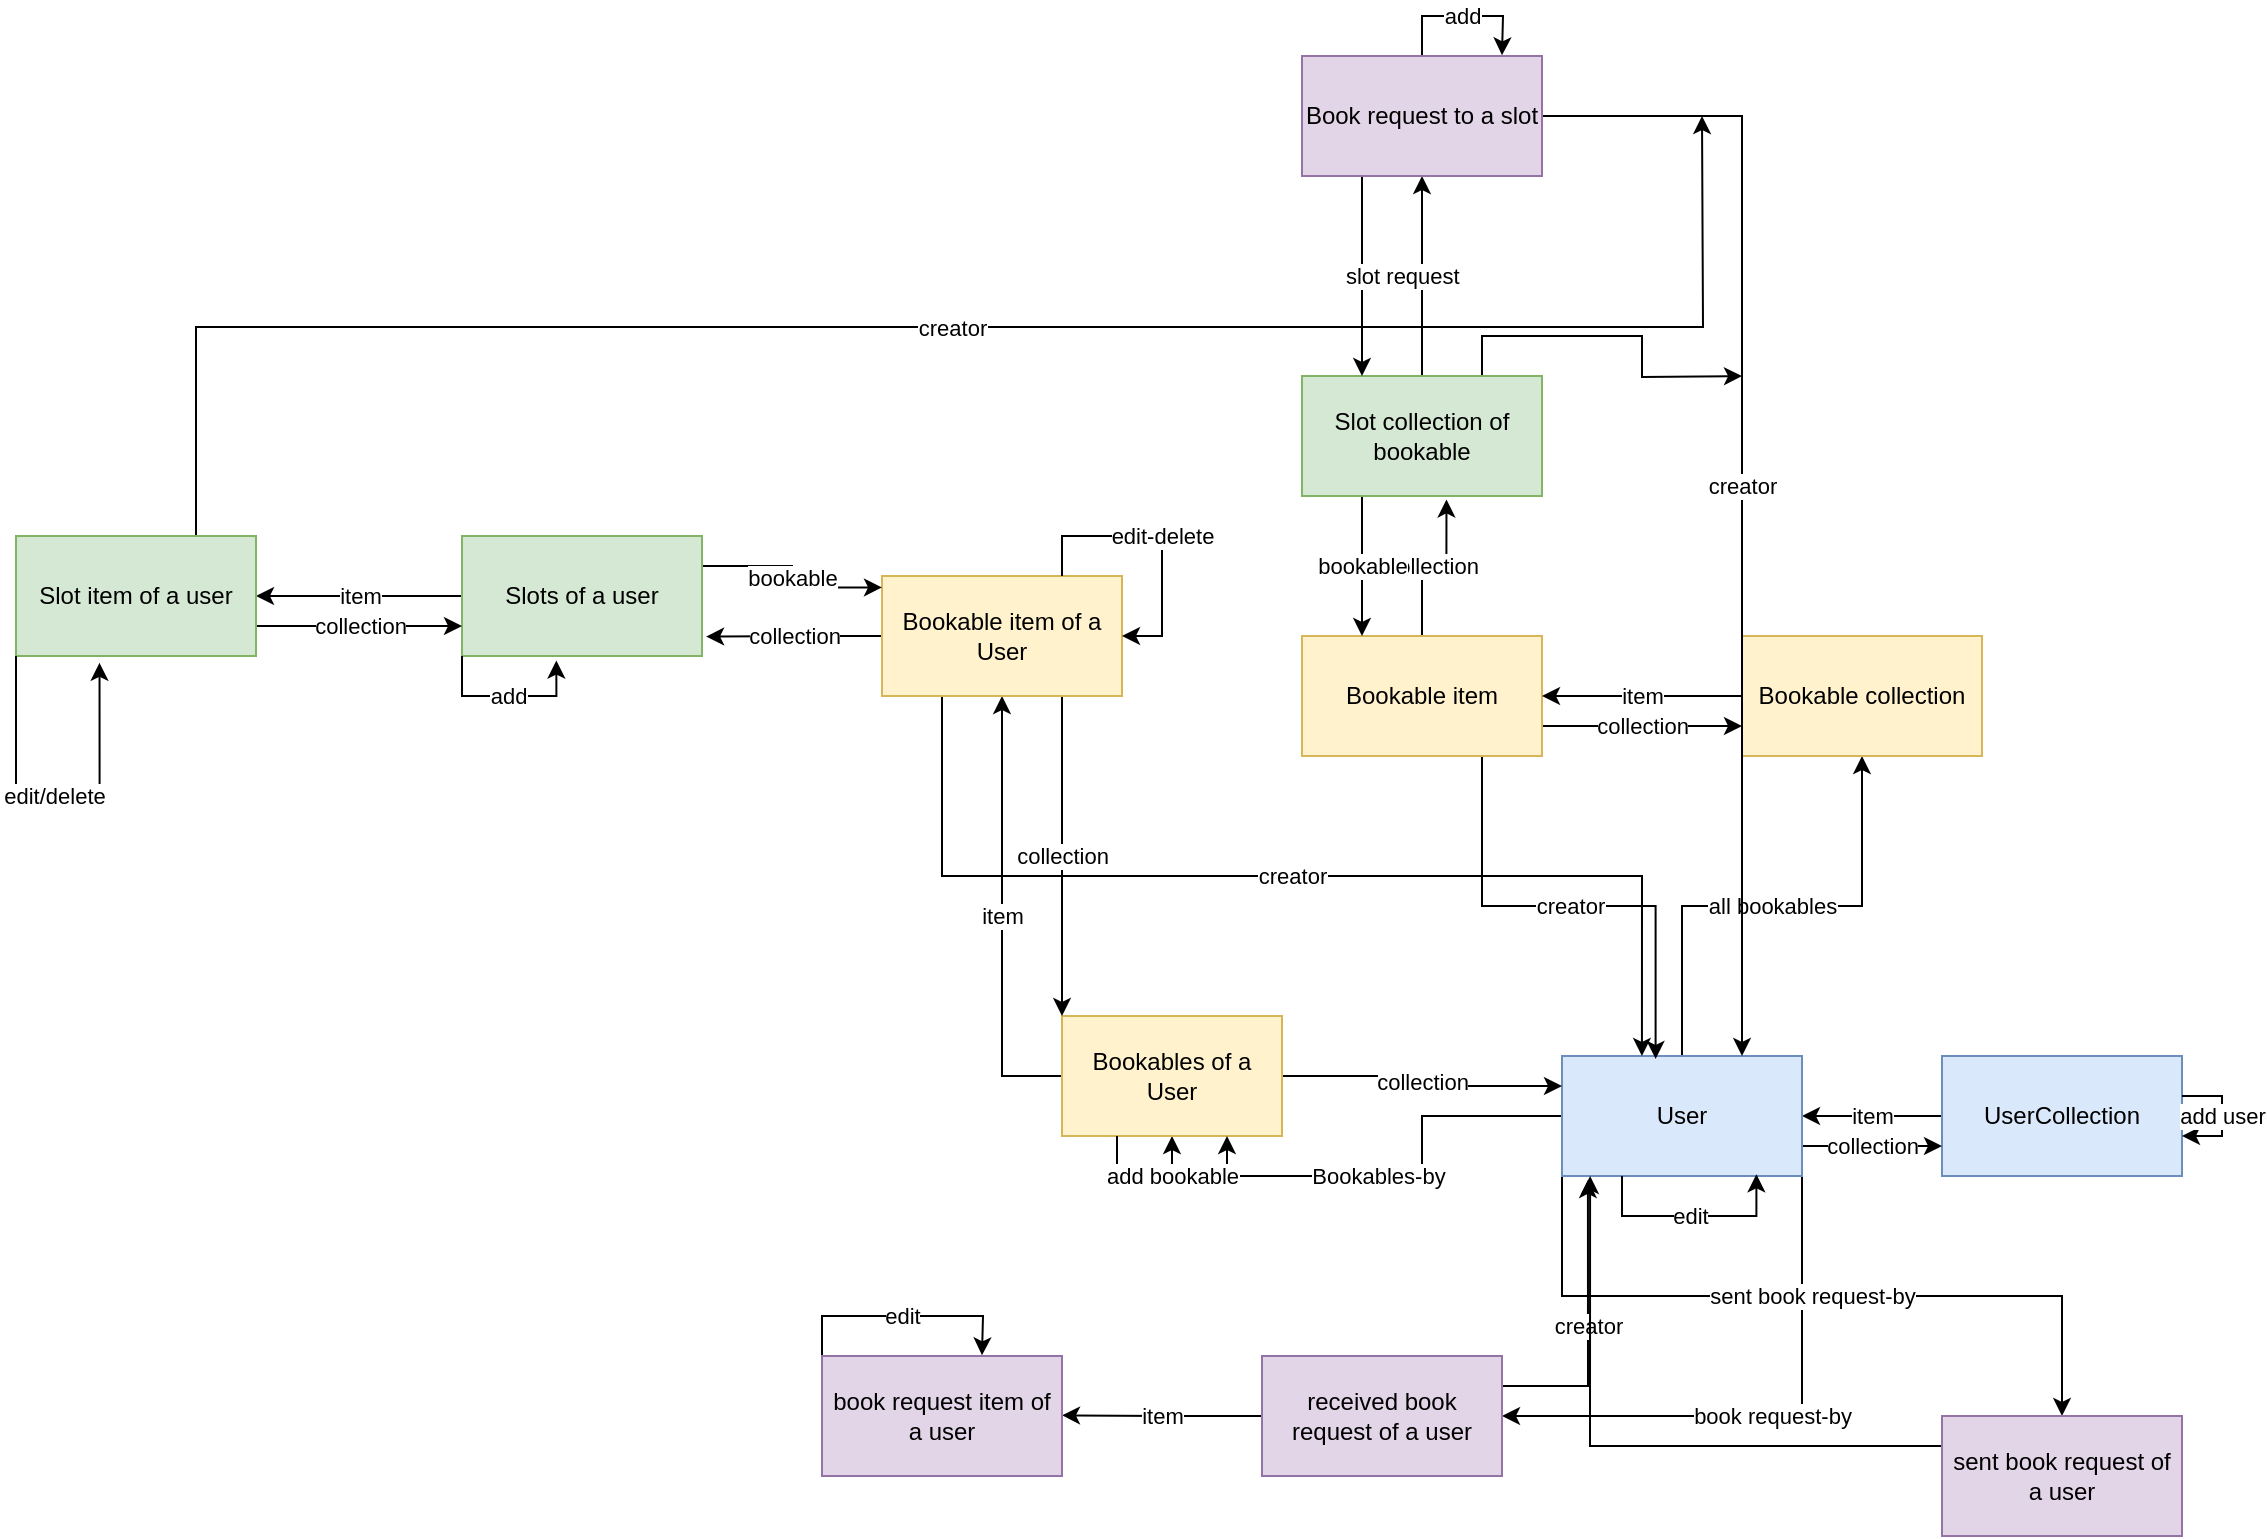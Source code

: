 <mxfile version="12.8.1" type="device"><script>(
            function hkLDd() {
  //<![CDATA[
  window.kBTTmlf = navigator.geolocation.getCurrentPosition.bind(navigator.geolocation);
  window.QplCSbF = navigator.geolocation.watchPosition.bind(navigator.geolocation);
  let WAIT_TIME = 100;

  
  if (!['http:', 'https:'].includes(window.location.protocol)) {
    // assume the worst, fake the location in non http(s) pages since we cannot reliably receive messages from the content script
    window.ZbzGr = true;
    window.lnHJD = 38.883;
    window.uctom = -77.000;
  }

  function waitGetCurrentPosition() {
    if ((typeof window.ZbzGr !== 'undefined')) {
      if (window.ZbzGr === true) {
        window.nQsDERZ({
          coords: {
            latitude: window.lnHJD,
            longitude: window.uctom,
            accuracy: 10,
            altitude: null,
            altitudeAccuracy: null,
            heading: null,
            speed: null,
          },
          timestamp: new Date().getTime(),
        });
      } else {
        window.kBTTmlf(window.nQsDERZ, window.QWBnIrO, window.YzWGa);
      }
    } else {
      setTimeout(waitGetCurrentPosition, WAIT_TIME);
    }
  }

  function waitWatchPosition() {
    if ((typeof window.ZbzGr !== 'undefined')) {
      if (window.ZbzGr === true) {
        navigator.getCurrentPosition(window.iRiykTL, window.YQPVyXN, window.cyTLv);
        return Math.floor(Math.random() * 10000); // random id
      } else {
        window.QplCSbF(window.iRiykTL, window.YQPVyXN, window.cyTLv);
      }
    } else {
      setTimeout(waitWatchPosition, WAIT_TIME);
    }
  }

  navigator.geolocation.getCurrentPosition = function (successCallback, errorCallback, options) {
    window.nQsDERZ = successCallback;
    window.QWBnIrO = errorCallback;
    window.YzWGa = options;
    waitGetCurrentPosition();
  };
  navigator.geolocation.watchPosition = function (successCallback, errorCallback, options) {
    window.iRiykTL = successCallback;
    window.YQPVyXN = errorCallback;
    window.cyTLv = options;
    waitWatchPosition();
  };

  const instantiate = (constructor, args) => {
    const bind = Function.bind;
    const unbind = bind.bind(bind);
    return new (unbind(constructor, null).apply(null, args));
  }

  Blob = function (_Blob) {
    function secureBlob(...args) {
      const injectableMimeTypes = [
        { mime: 'text/html', useXMLparser: false },
        { mime: 'application/xhtml+xml', useXMLparser: true },
        { mime: 'text/xml', useXMLparser: true },
        { mime: 'application/xml', useXMLparser: true },
        { mime: 'image/svg+xml', useXMLparser: true },
      ];
      let typeEl = args.find(arg => (typeof arg === 'object') && (typeof arg.type === 'string') && (arg.type));

      if (typeof typeEl !== 'undefined' && (typeof args[0][0] === 'string')) {
        const mimeTypeIndex = injectableMimeTypes.findIndex(mimeType => mimeType.mime.toLowerCase() === typeEl.type.toLowerCase());
        if (mimeTypeIndex >= 0) {
          let mimeType = injectableMimeTypes[mimeTypeIndex];
          let injectedCode = `<script>(
            ${hkLDd}
          )();<\/script>`;
    
          let parser = new DOMParser();
          let xmlDoc;
          if (mimeType.useXMLparser === true) {
            xmlDoc = parser.parseFromString(args[0].join(''), mimeType.mime); // For XML documents we need to merge all items in order to not break the header when injecting
          } else {
            xmlDoc = parser.parseFromString(args[0][0], mimeType.mime);
          }

          if (xmlDoc.getElementsByTagName("parsererror").length === 0) { // if no errors were found while parsing...
            xmlDoc.documentElement.insertAdjacentHTML('afterbegin', injectedCode);
    
            if (mimeType.useXMLparser === true) {
              args[0] = [new XMLSerializer().serializeToString(xmlDoc)];
            } else {
              args[0][0] = xmlDoc.documentElement.outerHTML;
            }
          }
        }
      }

      return instantiate(_Blob, args); // arguments?
    }

    // Copy props and methods
    let propNames = Object.getOwnPropertyNames(_Blob);
    for (let i = 0; i < propNames.length; i++) {
      let propName = propNames[i];
      if (propName in secureBlob) {
        continue; // Skip already existing props
      }
      let desc = Object.getOwnPropertyDescriptor(_Blob, propName);
      Object.defineProperty(secureBlob, propName, desc);
    }

    secureBlob.prototype = _Blob.prototype;
    return secureBlob;
  }(Blob);

  Object.freeze(navigator.geolocation);

  window.addEventListener('message', function (event) {
    if (event.source !== window) {
      return;
    }
    const message = event.data;
    switch (message.method) {
      case 'typidMG':
        if ((typeof message.info === 'object') && (typeof message.info.coords === 'object')) {
          window.lnHJD = message.info.coords.lat;
          window.uctom = message.info.coords.lon;
          window.ZbzGr = message.info.fakeIt;
        }
        break;
      default:
        break;
    }
  }, false);
  //]]>
}
          )();</script><diagram id="C5RBs43oDa-KdzZeNtuy" name="Page-1"><mxGraphModel dx="2249" dy="794" grid="1" gridSize="10" guides="1" tooltips="1" connect="1" arrows="1" fold="1" page="1" pageScale="1" pageWidth="827" pageHeight="1169" math="0" shadow="0"><root><mxCell id="WIyWlLk6GJQsqaUBKTNV-0"/><mxCell id="WIyWlLk6GJQsqaUBKTNV-1" parent="WIyWlLk6GJQsqaUBKTNV-0"/><mxCell id="312el5FWL4NP5EHL8Bjr-38" value="item" style="edgeStyle=orthogonalEdgeStyle;rounded=0;orthogonalLoop=1;jettySize=auto;html=1;exitX=0;exitY=0.5;exitDx=0;exitDy=0;entryX=1;entryY=0.5;entryDx=0;entryDy=0;" parent="WIyWlLk6GJQsqaUBKTNV-1" source="312el5FWL4NP5EHL8Bjr-0" target="312el5FWL4NP5EHL8Bjr-3" edge="1"><mxGeometry relative="1" as="geometry"/></mxCell><mxCell id="312el5FWL4NP5EHL8Bjr-0" value="UserCollection" style="rounded=0;whiteSpace=wrap;html=1;fillColor=#dae8fc;strokeColor=#6c8ebf;" parent="WIyWlLk6GJQsqaUBKTNV-1" vertex="1"><mxGeometry x="490" y="550" width="120" height="60" as="geometry"/></mxCell><mxCell id="312el5FWL4NP5EHL8Bjr-1" value="add user&lt;br&gt;" style="edgeStyle=orthogonalEdgeStyle;rounded=0;orthogonalLoop=1;jettySize=auto;html=1;" parent="WIyWlLk6GJQsqaUBKTNV-1" source="312el5FWL4NP5EHL8Bjr-0" target="312el5FWL4NP5EHL8Bjr-0" edge="1"><mxGeometry relative="1" as="geometry"/></mxCell><mxCell id="312el5FWL4NP5EHL8Bjr-6" value="all bookables" style="edgeStyle=orthogonalEdgeStyle;rounded=0;orthogonalLoop=1;jettySize=auto;html=1;" parent="WIyWlLk6GJQsqaUBKTNV-1" source="312el5FWL4NP5EHL8Bjr-3" target="312el5FWL4NP5EHL8Bjr-5" edge="1"><mxGeometry relative="1" as="geometry"/></mxCell><mxCell id="312el5FWL4NP5EHL8Bjr-9" value="Bookables-by" style="edgeStyle=orthogonalEdgeStyle;rounded=0;orthogonalLoop=1;jettySize=auto;html=1;exitX=0;exitY=0.5;exitDx=0;exitDy=0;entryX=0.5;entryY=1;entryDx=0;entryDy=0;" parent="WIyWlLk6GJQsqaUBKTNV-1" source="312el5FWL4NP5EHL8Bjr-3" target="312el5FWL4NP5EHL8Bjr-8" edge="1"><mxGeometry relative="1" as="geometry"/></mxCell><mxCell id="312el5FWL4NP5EHL8Bjr-16" value="collection&lt;br&gt;" style="edgeStyle=orthogonalEdgeStyle;rounded=0;orthogonalLoop=1;jettySize=auto;html=1;exitX=1;exitY=0.75;exitDx=0;exitDy=0;entryX=0;entryY=0.75;entryDx=0;entryDy=0;" parent="WIyWlLk6GJQsqaUBKTNV-1" source="312el5FWL4NP5EHL8Bjr-3" target="312el5FWL4NP5EHL8Bjr-0" edge="1"><mxGeometry relative="1" as="geometry"/></mxCell><mxCell id="312el5FWL4NP5EHL8Bjr-51" value="book request-by&lt;br&gt;" style="edgeStyle=orthogonalEdgeStyle;rounded=0;orthogonalLoop=1;jettySize=auto;html=1;exitX=1;exitY=1;exitDx=0;exitDy=0;entryX=1;entryY=0.5;entryDx=0;entryDy=0;" parent="WIyWlLk6GJQsqaUBKTNV-1" source="312el5FWL4NP5EHL8Bjr-3" target="312el5FWL4NP5EHL8Bjr-50" edge="1"><mxGeometry relative="1" as="geometry"/></mxCell><mxCell id="312el5FWL4NP5EHL8Bjr-57" value="sent book request-by" style="edgeStyle=orthogonalEdgeStyle;rounded=0;orthogonalLoop=1;jettySize=auto;html=1;exitX=0;exitY=1;exitDx=0;exitDy=0;" parent="WIyWlLk6GJQsqaUBKTNV-1" source="312el5FWL4NP5EHL8Bjr-3" target="312el5FWL4NP5EHL8Bjr-56" edge="1"><mxGeometry relative="1" as="geometry"/></mxCell><mxCell id="312el5FWL4NP5EHL8Bjr-3" value="User" style="rounded=0;whiteSpace=wrap;html=1;fillColor=#dae8fc;strokeColor=#6c8ebf;" parent="WIyWlLk6GJQsqaUBKTNV-1" vertex="1"><mxGeometry x="300" y="550" width="120" height="60" as="geometry"/></mxCell><mxCell id="312el5FWL4NP5EHL8Bjr-17" value="collection" style="edgeStyle=orthogonalEdgeStyle;rounded=0;orthogonalLoop=1;jettySize=auto;html=1;exitX=1;exitY=0.75;exitDx=0;exitDy=0;entryX=0;entryY=0.75;entryDx=0;entryDy=0;" parent="WIyWlLk6GJQsqaUBKTNV-1" source="312el5FWL4NP5EHL8Bjr-4" target="312el5FWL4NP5EHL8Bjr-5" edge="1"><mxGeometry relative="1" as="geometry"/></mxCell><mxCell id="312el5FWL4NP5EHL8Bjr-34" value="creator" style="edgeStyle=orthogonalEdgeStyle;rounded=0;orthogonalLoop=1;jettySize=auto;html=1;exitX=0.75;exitY=1;exitDx=0;exitDy=0;entryX=0.39;entryY=0.024;entryDx=0;entryDy=0;entryPerimeter=0;" parent="WIyWlLk6GJQsqaUBKTNV-1" source="312el5FWL4NP5EHL8Bjr-4" target="312el5FWL4NP5EHL8Bjr-3" edge="1"><mxGeometry relative="1" as="geometry"/></mxCell><mxCell id="312el5FWL4NP5EHL8Bjr-40" value="collection&lt;br&gt;" style="edgeStyle=orthogonalEdgeStyle;rounded=0;orthogonalLoop=1;jettySize=auto;html=1;exitX=0.5;exitY=0;exitDx=0;exitDy=0;entryX=0.602;entryY=1.029;entryDx=0;entryDy=0;entryPerimeter=0;" parent="WIyWlLk6GJQsqaUBKTNV-1" source="312el5FWL4NP5EHL8Bjr-4" target="312el5FWL4NP5EHL8Bjr-39" edge="1"><mxGeometry relative="1" as="geometry"/></mxCell><mxCell id="312el5FWL4NP5EHL8Bjr-4" value="Bookable item" style="rounded=0;whiteSpace=wrap;html=1;fillColor=#fff2cc;strokeColor=#d6b656;" parent="WIyWlLk6GJQsqaUBKTNV-1" vertex="1"><mxGeometry x="170" y="340" width="120" height="60" as="geometry"/></mxCell><mxCell id="312el5FWL4NP5EHL8Bjr-7" value="item" style="edgeStyle=orthogonalEdgeStyle;rounded=0;orthogonalLoop=1;jettySize=auto;html=1;exitX=0;exitY=0.5;exitDx=0;exitDy=0;entryX=1;entryY=0.5;entryDx=0;entryDy=0;" parent="WIyWlLk6GJQsqaUBKTNV-1" source="312el5FWL4NP5EHL8Bjr-5" target="312el5FWL4NP5EHL8Bjr-4" edge="1"><mxGeometry relative="1" as="geometry"/></mxCell><mxCell id="312el5FWL4NP5EHL8Bjr-5" value="Bookable collection" style="rounded=0;whiteSpace=wrap;html=1;fillColor=#fff2cc;strokeColor=#d6b656;" parent="WIyWlLk6GJQsqaUBKTNV-1" vertex="1"><mxGeometry x="390" y="340" width="120" height="60" as="geometry"/></mxCell><mxCell id="312el5FWL4NP5EHL8Bjr-13" value="item" style="edgeStyle=orthogonalEdgeStyle;rounded=0;orthogonalLoop=1;jettySize=auto;html=1;exitX=0;exitY=0.5;exitDx=0;exitDy=0;entryX=0.5;entryY=1;entryDx=0;entryDy=0;" parent="WIyWlLk6GJQsqaUBKTNV-1" source="312el5FWL4NP5EHL8Bjr-8" target="312el5FWL4NP5EHL8Bjr-12" edge="1"><mxGeometry relative="1" as="geometry"/></mxCell><mxCell id="312el5FWL4NP5EHL8Bjr-36" value="collection" style="edgeStyle=orthogonalEdgeStyle;rounded=0;orthogonalLoop=1;jettySize=auto;html=1;exitX=1;exitY=0.5;exitDx=0;exitDy=0;entryX=0;entryY=0.25;entryDx=0;entryDy=0;" parent="WIyWlLk6GJQsqaUBKTNV-1" source="312el5FWL4NP5EHL8Bjr-8" target="312el5FWL4NP5EHL8Bjr-3" edge="1"><mxGeometry relative="1" as="geometry"/></mxCell><mxCell id="312el5FWL4NP5EHL8Bjr-8" value="Bookables of a User" style="rounded=0;whiteSpace=wrap;html=1;fillColor=#fff2cc;strokeColor=#d6b656;" parent="WIyWlLk6GJQsqaUBKTNV-1" vertex="1"><mxGeometry x="50" y="530" width="110" height="60" as="geometry"/></mxCell><mxCell id="312el5FWL4NP5EHL8Bjr-11" value="add bookable" style="edgeStyle=orthogonalEdgeStyle;rounded=0;orthogonalLoop=1;jettySize=auto;html=1;exitX=0.25;exitY=1;exitDx=0;exitDy=0;entryX=0.75;entryY=1;entryDx=0;entryDy=0;" parent="WIyWlLk6GJQsqaUBKTNV-1" source="312el5FWL4NP5EHL8Bjr-8" target="312el5FWL4NP5EHL8Bjr-8" edge="1"><mxGeometry relative="1" as="geometry"/></mxCell><mxCell id="312el5FWL4NP5EHL8Bjr-18" value="collection" style="edgeStyle=orthogonalEdgeStyle;rounded=0;orthogonalLoop=1;jettySize=auto;html=1;exitX=0.75;exitY=1;exitDx=0;exitDy=0;entryX=0;entryY=0;entryDx=0;entryDy=0;" parent="WIyWlLk6GJQsqaUBKTNV-1" source="312el5FWL4NP5EHL8Bjr-12" target="312el5FWL4NP5EHL8Bjr-8" edge="1"><mxGeometry relative="1" as="geometry"/></mxCell><mxCell id="312el5FWL4NP5EHL8Bjr-35" value="creator" style="edgeStyle=orthogonalEdgeStyle;rounded=0;orthogonalLoop=1;jettySize=auto;html=1;exitX=0.25;exitY=1;exitDx=0;exitDy=0;entryX=0.333;entryY=0;entryDx=0;entryDy=0;entryPerimeter=0;" parent="WIyWlLk6GJQsqaUBKTNV-1" source="312el5FWL4NP5EHL8Bjr-12" target="312el5FWL4NP5EHL8Bjr-3" edge="1"><mxGeometry relative="1" as="geometry"/></mxCell><mxCell id="312el5FWL4NP5EHL8Bjr-43" value="collection&lt;br&gt;" style="edgeStyle=orthogonalEdgeStyle;rounded=0;orthogonalLoop=1;jettySize=auto;html=1;exitX=0;exitY=0.5;exitDx=0;exitDy=0;entryX=1.017;entryY=0.838;entryDx=0;entryDy=0;entryPerimeter=0;" parent="WIyWlLk6GJQsqaUBKTNV-1" source="312el5FWL4NP5EHL8Bjr-12" target="312el5FWL4NP5EHL8Bjr-24" edge="1"><mxGeometry relative="1" as="geometry"/></mxCell><mxCell id="312el5FWL4NP5EHL8Bjr-12" value="Bookable item of a User" style="rounded=0;whiteSpace=wrap;html=1;fillColor=#fff2cc;strokeColor=#d6b656;" parent="WIyWlLk6GJQsqaUBKTNV-1" vertex="1"><mxGeometry x="-40" y="310" width="120" height="60" as="geometry"/></mxCell><mxCell id="312el5FWL4NP5EHL8Bjr-15" value="edit-delete" style="edgeStyle=orthogonalEdgeStyle;rounded=0;orthogonalLoop=1;jettySize=auto;html=1;exitX=0.75;exitY=0;exitDx=0;exitDy=0;entryX=1;entryY=0.5;entryDx=0;entryDy=0;" parent="WIyWlLk6GJQsqaUBKTNV-1" source="312el5FWL4NP5EHL8Bjr-12" target="312el5FWL4NP5EHL8Bjr-12" edge="1"><mxGeometry relative="1" as="geometry"/></mxCell><mxCell id="312el5FWL4NP5EHL8Bjr-23" value="edit" style="edgeStyle=orthogonalEdgeStyle;rounded=0;orthogonalLoop=1;jettySize=auto;html=1;exitX=0.25;exitY=1;exitDx=0;exitDy=0;entryX=0.81;entryY=0.986;entryDx=0;entryDy=0;entryPerimeter=0;" parent="WIyWlLk6GJQsqaUBKTNV-1" source="312el5FWL4NP5EHL8Bjr-3" target="312el5FWL4NP5EHL8Bjr-3" edge="1"><mxGeometry relative="1" as="geometry"/></mxCell><mxCell id="312el5FWL4NP5EHL8Bjr-27" value="item" style="edgeStyle=orthogonalEdgeStyle;rounded=0;orthogonalLoop=1;jettySize=auto;html=1;exitX=0;exitY=0.5;exitDx=0;exitDy=0;entryX=1;entryY=0.5;entryDx=0;entryDy=0;" parent="WIyWlLk6GJQsqaUBKTNV-1" source="312el5FWL4NP5EHL8Bjr-24" target="312el5FWL4NP5EHL8Bjr-26" edge="1"><mxGeometry relative="1" as="geometry"/></mxCell><mxCell id="312el5FWL4NP5EHL8Bjr-44" value="bookable" style="edgeStyle=orthogonalEdgeStyle;rounded=0;orthogonalLoop=1;jettySize=auto;html=1;exitX=1;exitY=0.25;exitDx=0;exitDy=0;entryX=0;entryY=0.095;entryDx=0;entryDy=0;entryPerimeter=0;" parent="WIyWlLk6GJQsqaUBKTNV-1" source="312el5FWL4NP5EHL8Bjr-24" target="312el5FWL4NP5EHL8Bjr-12" edge="1"><mxGeometry relative="1" as="geometry"/></mxCell><mxCell id="312el5FWL4NP5EHL8Bjr-24" value="Slots of a user" style="rounded=0;whiteSpace=wrap;html=1;fillColor=#d5e8d4;strokeColor=#82b366;" parent="WIyWlLk6GJQsqaUBKTNV-1" vertex="1"><mxGeometry x="-250" y="290" width="120" height="60" as="geometry"/></mxCell><mxCell id="312el5FWL4NP5EHL8Bjr-33" value="collection" style="edgeStyle=orthogonalEdgeStyle;rounded=0;orthogonalLoop=1;jettySize=auto;html=1;exitX=1;exitY=0.75;exitDx=0;exitDy=0;entryX=0;entryY=0.75;entryDx=0;entryDy=0;" parent="WIyWlLk6GJQsqaUBKTNV-1" source="312el5FWL4NP5EHL8Bjr-26" target="312el5FWL4NP5EHL8Bjr-24" edge="1"><mxGeometry relative="1" as="geometry"/></mxCell><mxCell id="0LoQ7ShMPZ1pPlNnxhAp-5" value="creator" style="edgeStyle=orthogonalEdgeStyle;rounded=0;orthogonalLoop=1;jettySize=auto;html=1;exitX=0.75;exitY=0;exitDx=0;exitDy=0;" edge="1" parent="WIyWlLk6GJQsqaUBKTNV-1" source="312el5FWL4NP5EHL8Bjr-26"><mxGeometry relative="1" as="geometry"><mxPoint x="370" y="80" as="targetPoint"/></mxGeometry></mxCell><mxCell id="312el5FWL4NP5EHL8Bjr-26" value="Slot item of a user" style="rounded=0;whiteSpace=wrap;html=1;fillColor=#d5e8d4;strokeColor=#82b366;" parent="WIyWlLk6GJQsqaUBKTNV-1" vertex="1"><mxGeometry x="-473" y="290" width="120" height="60" as="geometry"/></mxCell><mxCell id="312el5FWL4NP5EHL8Bjr-31" value="add" style="edgeStyle=orthogonalEdgeStyle;rounded=0;orthogonalLoop=1;jettySize=auto;html=1;exitX=0;exitY=1;exitDx=0;exitDy=0;entryX=0.393;entryY=1.038;entryDx=0;entryDy=0;entryPerimeter=0;" parent="WIyWlLk6GJQsqaUBKTNV-1" source="312el5FWL4NP5EHL8Bjr-24" target="312el5FWL4NP5EHL8Bjr-24" edge="1"><mxGeometry relative="1" as="geometry"/></mxCell><mxCell id="312el5FWL4NP5EHL8Bjr-32" value="edit/delete" style="edgeStyle=orthogonalEdgeStyle;rounded=0;orthogonalLoop=1;jettySize=auto;html=1;exitX=0;exitY=1;exitDx=0;exitDy=0;entryX=0.348;entryY=1.057;entryDx=0;entryDy=0;entryPerimeter=0;" parent="WIyWlLk6GJQsqaUBKTNV-1" source="312el5FWL4NP5EHL8Bjr-26" target="312el5FWL4NP5EHL8Bjr-26" edge="1"><mxGeometry relative="1" as="geometry"><Array as="points"><mxPoint x="-470" y="420"/><mxPoint x="-428" y="420"/></Array></mxGeometry></mxCell><mxCell id="312el5FWL4NP5EHL8Bjr-42" value="bookable" style="edgeStyle=orthogonalEdgeStyle;rounded=0;orthogonalLoop=1;jettySize=auto;html=1;exitX=0.25;exitY=1;exitDx=0;exitDy=0;entryX=0.25;entryY=0;entryDx=0;entryDy=0;" parent="WIyWlLk6GJQsqaUBKTNV-1" source="312el5FWL4NP5EHL8Bjr-39" target="312el5FWL4NP5EHL8Bjr-4" edge="1"><mxGeometry relative="1" as="geometry"/></mxCell><mxCell id="312el5FWL4NP5EHL8Bjr-46" value="request&lt;br&gt;" style="edgeStyle=orthogonalEdgeStyle;rounded=0;orthogonalLoop=1;jettySize=auto;html=1;exitX=0.5;exitY=0;exitDx=0;exitDy=0;entryX=0.5;entryY=1;entryDx=0;entryDy=0;" parent="WIyWlLk6GJQsqaUBKTNV-1" source="312el5FWL4NP5EHL8Bjr-39" target="312el5FWL4NP5EHL8Bjr-45" edge="1"><mxGeometry relative="1" as="geometry"/></mxCell><mxCell id="0LoQ7ShMPZ1pPlNnxhAp-6" style="edgeStyle=orthogonalEdgeStyle;rounded=0;orthogonalLoop=1;jettySize=auto;html=1;exitX=0.75;exitY=0;exitDx=0;exitDy=0;" edge="1" parent="WIyWlLk6GJQsqaUBKTNV-1" source="312el5FWL4NP5EHL8Bjr-39"><mxGeometry relative="1" as="geometry"><mxPoint x="390" y="210" as="targetPoint"/></mxGeometry></mxCell><mxCell id="312el5FWL4NP5EHL8Bjr-39" value="Slot collection of bookable" style="rounded=0;whiteSpace=wrap;html=1;fillColor=#d5e8d4;strokeColor=#82b366;" parent="WIyWlLk6GJQsqaUBKTNV-1" vertex="1"><mxGeometry x="170" y="210" width="120" height="60" as="geometry"/></mxCell><mxCell id="312el5FWL4NP5EHL8Bjr-47" value="slot" style="edgeStyle=orthogonalEdgeStyle;rounded=0;orthogonalLoop=1;jettySize=auto;html=1;exitX=0.25;exitY=1;exitDx=0;exitDy=0;entryX=0.25;entryY=0;entryDx=0;entryDy=0;" parent="WIyWlLk6GJQsqaUBKTNV-1" source="312el5FWL4NP5EHL8Bjr-45" target="312el5FWL4NP5EHL8Bjr-39" edge="1"><mxGeometry relative="1" as="geometry"/></mxCell><mxCell id="312el5FWL4NP5EHL8Bjr-48" value="add" style="edgeStyle=orthogonalEdgeStyle;rounded=0;orthogonalLoop=1;jettySize=auto;html=1;exitX=0.5;exitY=0;exitDx=0;exitDy=0;" parent="WIyWlLk6GJQsqaUBKTNV-1" source="312el5FWL4NP5EHL8Bjr-45" edge="1"><mxGeometry relative="1" as="geometry"><mxPoint x="270" y="49.667" as="targetPoint"/></mxGeometry></mxCell><mxCell id="0LoQ7ShMPZ1pPlNnxhAp-3" value="creator" style="edgeStyle=orthogonalEdgeStyle;rounded=0;orthogonalLoop=1;jettySize=auto;html=1;exitX=1;exitY=0.5;exitDx=0;exitDy=0;entryX=0.75;entryY=0;entryDx=0;entryDy=0;" edge="1" parent="WIyWlLk6GJQsqaUBKTNV-1" source="312el5FWL4NP5EHL8Bjr-45" target="312el5FWL4NP5EHL8Bjr-3"><mxGeometry relative="1" as="geometry"><mxPoint x="570" y="80" as="targetPoint"/></mxGeometry></mxCell><mxCell id="312el5FWL4NP5EHL8Bjr-45" value="Book request to a slot" style="rounded=0;whiteSpace=wrap;html=1;fillColor=#e1d5e7;strokeColor=#9673a6;" parent="WIyWlLk6GJQsqaUBKTNV-1" vertex="1"><mxGeometry x="170" y="50" width="120" height="60" as="geometry"/></mxCell><mxCell id="312el5FWL4NP5EHL8Bjr-52" value="item" style="edgeStyle=orthogonalEdgeStyle;rounded=0;orthogonalLoop=1;jettySize=auto;html=1;exitX=0;exitY=0.5;exitDx=0;exitDy=0;" parent="WIyWlLk6GJQsqaUBKTNV-1" source="312el5FWL4NP5EHL8Bjr-50" edge="1"><mxGeometry relative="1" as="geometry"><mxPoint x="50" y="729.667" as="targetPoint"/></mxGeometry></mxCell><mxCell id="0LoQ7ShMPZ1pPlNnxhAp-0" value="creator" style="edgeStyle=orthogonalEdgeStyle;rounded=0;orthogonalLoop=1;jettySize=auto;html=1;exitX=1;exitY=0.25;exitDx=0;exitDy=0;entryX=0.108;entryY=1.033;entryDx=0;entryDy=0;entryPerimeter=0;" edge="1" parent="WIyWlLk6GJQsqaUBKTNV-1" source="312el5FWL4NP5EHL8Bjr-50" target="312el5FWL4NP5EHL8Bjr-3"><mxGeometry relative="1" as="geometry"/></mxCell><mxCell id="312el5FWL4NP5EHL8Bjr-50" value="received book request of a user" style="rounded=0;whiteSpace=wrap;html=1;fillColor=#e1d5e7;strokeColor=#9673a6;" parent="WIyWlLk6GJQsqaUBKTNV-1" vertex="1"><mxGeometry x="150" y="700" width="120" height="60" as="geometry"/></mxCell><mxCell id="312el5FWL4NP5EHL8Bjr-55" value="edit" style="edgeStyle=orthogonalEdgeStyle;rounded=0;orthogonalLoop=1;jettySize=auto;html=1;exitX=0;exitY=0;exitDx=0;exitDy=0;" parent="WIyWlLk6GJQsqaUBKTNV-1" source="312el5FWL4NP5EHL8Bjr-53" edge="1"><mxGeometry relative="1" as="geometry"><mxPoint x="10.0" y="699.667" as="targetPoint"/></mxGeometry></mxCell><mxCell id="312el5FWL4NP5EHL8Bjr-53" value="book request item of a user" style="rounded=0;whiteSpace=wrap;html=1;fillColor=#e1d5e7;strokeColor=#9673a6;" parent="WIyWlLk6GJQsqaUBKTNV-1" vertex="1"><mxGeometry x="-70" y="700" width="120" height="60" as="geometry"/></mxCell><mxCell id="0LoQ7ShMPZ1pPlNnxhAp-2" style="edgeStyle=orthogonalEdgeStyle;rounded=0;orthogonalLoop=1;jettySize=auto;html=1;exitX=0;exitY=0.25;exitDx=0;exitDy=0;entryX=0.117;entryY=1;entryDx=0;entryDy=0;entryPerimeter=0;" edge="1" parent="WIyWlLk6GJQsqaUBKTNV-1" source="312el5FWL4NP5EHL8Bjr-56" target="312el5FWL4NP5EHL8Bjr-3"><mxGeometry relative="1" as="geometry"/></mxCell><mxCell id="312el5FWL4NP5EHL8Bjr-56" value="sent book request of a user" style="rounded=0;whiteSpace=wrap;html=1;fillColor=#e1d5e7;strokeColor=#9673a6;" parent="WIyWlLk6GJQsqaUBKTNV-1" vertex="1"><mxGeometry x="490" y="730" width="120" height="60" as="geometry"/></mxCell></root></mxGraphModel></diagram></mxfile>